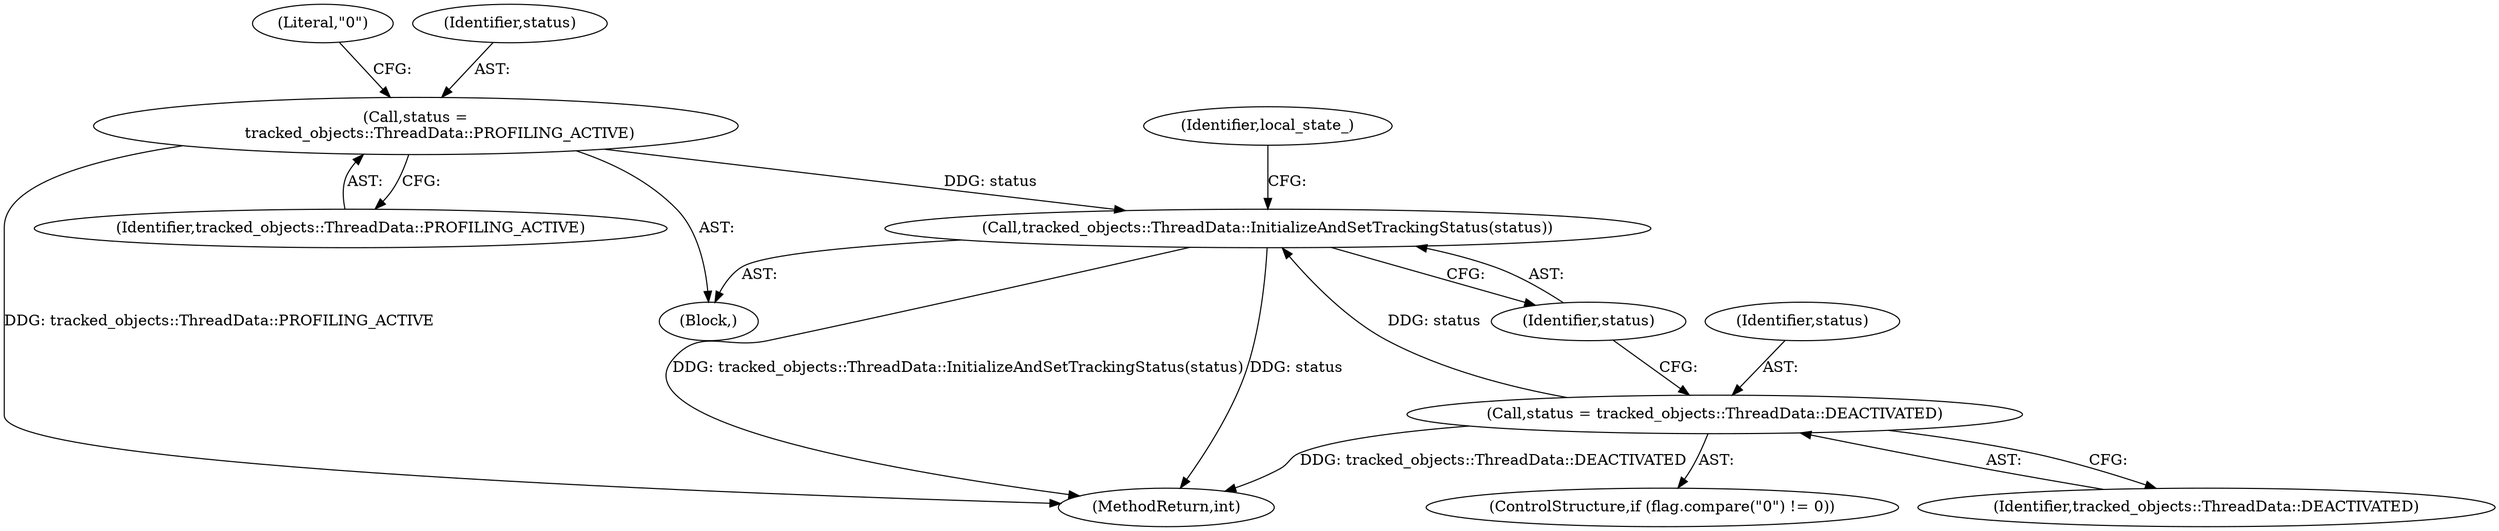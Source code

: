 digraph "0_Chrome_7cb8e1ae121cf6b14aa0a59cc708de630c0ef965@API" {
"1000160" [label="(Call,tracked_objects::ThreadData::InitializeAndSetTrackingStatus(status))"];
"1000157" [label="(Call,status = tracked_objects::ThreadData::DEACTIVATED)"];
"1000149" [label="(Call,status =\n          tracked_objects::ThreadData::PROFILING_ACTIVE)"];
"1000163" [label="(Identifier,local_state_)"];
"1000149" [label="(Call,status =\n          tracked_objects::ThreadData::PROFILING_ACTIVE)"];
"1000161" [label="(Identifier,status)"];
"1000152" [label="(ControlStructure,if (flag.compare(\"0\") != 0))"];
"1000155" [label="(Literal,\"0\")"];
"1000159" [label="(Identifier,tracked_objects::ThreadData::DEACTIVATED)"];
"1000160" [label="(Call,tracked_objects::ThreadData::InitializeAndSetTrackingStatus(status))"];
"1000139" [label="(Block,)"];
"1000150" [label="(Identifier,status)"];
"1000151" [label="(Identifier,tracked_objects::ThreadData::PROFILING_ACTIVE)"];
"1000158" [label="(Identifier,status)"];
"1000157" [label="(Call,status = tracked_objects::ThreadData::DEACTIVATED)"];
"1000298" [label="(MethodReturn,int)"];
"1000160" -> "1000139"  [label="AST: "];
"1000160" -> "1000161"  [label="CFG: "];
"1000161" -> "1000160"  [label="AST: "];
"1000163" -> "1000160"  [label="CFG: "];
"1000160" -> "1000298"  [label="DDG: tracked_objects::ThreadData::InitializeAndSetTrackingStatus(status)"];
"1000160" -> "1000298"  [label="DDG: status"];
"1000157" -> "1000160"  [label="DDG: status"];
"1000149" -> "1000160"  [label="DDG: status"];
"1000157" -> "1000152"  [label="AST: "];
"1000157" -> "1000159"  [label="CFG: "];
"1000158" -> "1000157"  [label="AST: "];
"1000159" -> "1000157"  [label="AST: "];
"1000161" -> "1000157"  [label="CFG: "];
"1000157" -> "1000298"  [label="DDG: tracked_objects::ThreadData::DEACTIVATED"];
"1000149" -> "1000139"  [label="AST: "];
"1000149" -> "1000151"  [label="CFG: "];
"1000150" -> "1000149"  [label="AST: "];
"1000151" -> "1000149"  [label="AST: "];
"1000155" -> "1000149"  [label="CFG: "];
"1000149" -> "1000298"  [label="DDG: tracked_objects::ThreadData::PROFILING_ACTIVE"];
}
